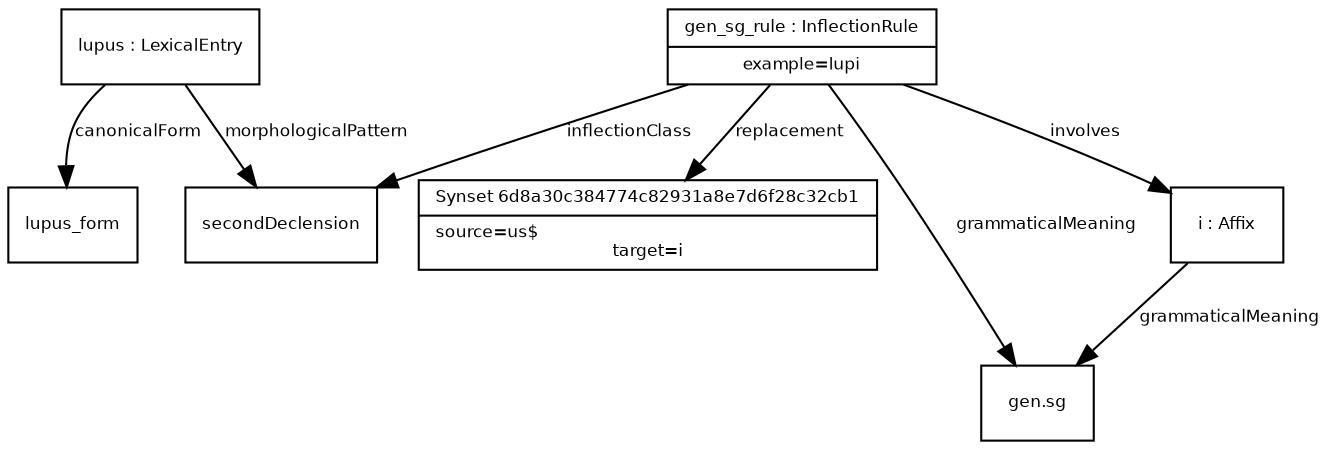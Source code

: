 digraph G {
  fontname = "Bitstream Vera Sans"
    fontsize = 8

    node [
      fontname = "Bitstream Vera Sans"
      fontsize = 8
      shape = "record"
    ]

    edge [
      fontname = "Bitstream Vera Sans"
      fontsize = 8
    ]
 
lupus_form [ label="{lupus_form}" ]
lupus -> lupus_form [ label="canonicalForm" ] 
secondDeclension [ label="{secondDeclension}" ]
lupus -> secondDeclension [ label="morphologicalPattern" ] 
lupus [ label="{lupus : LexicalEntry}" ]
Synset6d8a30c384774c82931a8e7d6f28c32cb1 [ label="{Synset 6d8a30c384774c82931a8e7d6f28c32cb1|source=us$\ltarget=i}" ]
gen_sg_rule -> Synset6d8a30c384774c82931a8e7d6f28c32cb1 [ label="replacement" ] 
gen_sg_rule -> secondDeclension [ label="inflectionClass" ] 
gensg [ label="{gen.sg}" ]
gen_sg_rule -> gensg [ label="grammaticalMeaning" ] 
i -> gensg [ label="grammaticalMeaning" ] 
i [ label="{i : Affix}" ]
gen_sg_rule -> i [ label="involves" ] 
gen_sg_rule [ label="{gen_sg_rule : InflectionRule|example=lupi}" ]
}
